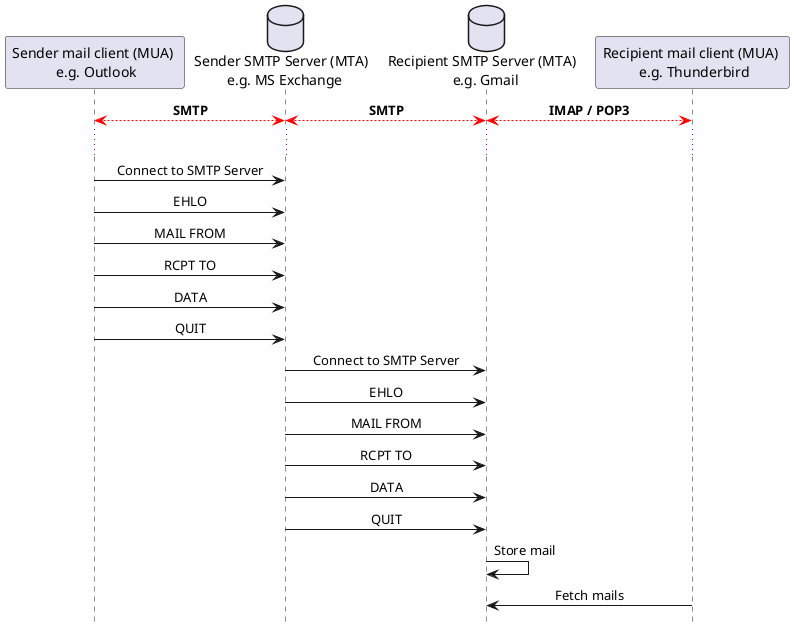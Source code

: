 @startuml
skinparam sequenceMessageAlign center
!pragma teoz true
hide footbox

participant "Sender mail client (MUA) \n e.g. Outlook" as ClientApp
Database "Sender SMTP Server (MTA) \n e.g. MS Exchange" as SMTPServer
Database "Recipient SMTP Server (MTA) \n e.g. Gmail" as SMTPServer2
participant "Recipient mail client (MUA) \n e.g. Thunderbird" as ClientApp2

ClientApp <-[#red]-> SMTPServer: **SMTP**
& SMTPServer <-[#red]-> SMTPServer2: **SMTP**
& SMTPServer2 <-[#red]-> ClientApp2: **IMAP / POP3**

...

ClientApp -> SMTPServer: Connect to SMTP Server
ClientApp -> SMTPServer: EHLO
ClientApp -> SMTPServer: MAIL FROM
ClientApp -> SMTPServer: RCPT TO
ClientApp -> SMTPServer: DATA
ClientApp -> SMTPServer: QUIT

SMTPServer -> SMTPServer2: Connect to SMTP Server
SMTPServer -> SMTPServer2: EHLO
SMTPServer -> SMTPServer2: MAIL FROM
SMTPServer -> SMTPServer2: RCPT TO
SMTPServer -> SMTPServer2: DATA
SMTPServer -> SMTPServer2: QUIT

SMTPServer2 -> SMTPServer2: Store mail

ClientApp2 -> SMTPServer2: Fetch mails

@enduml
